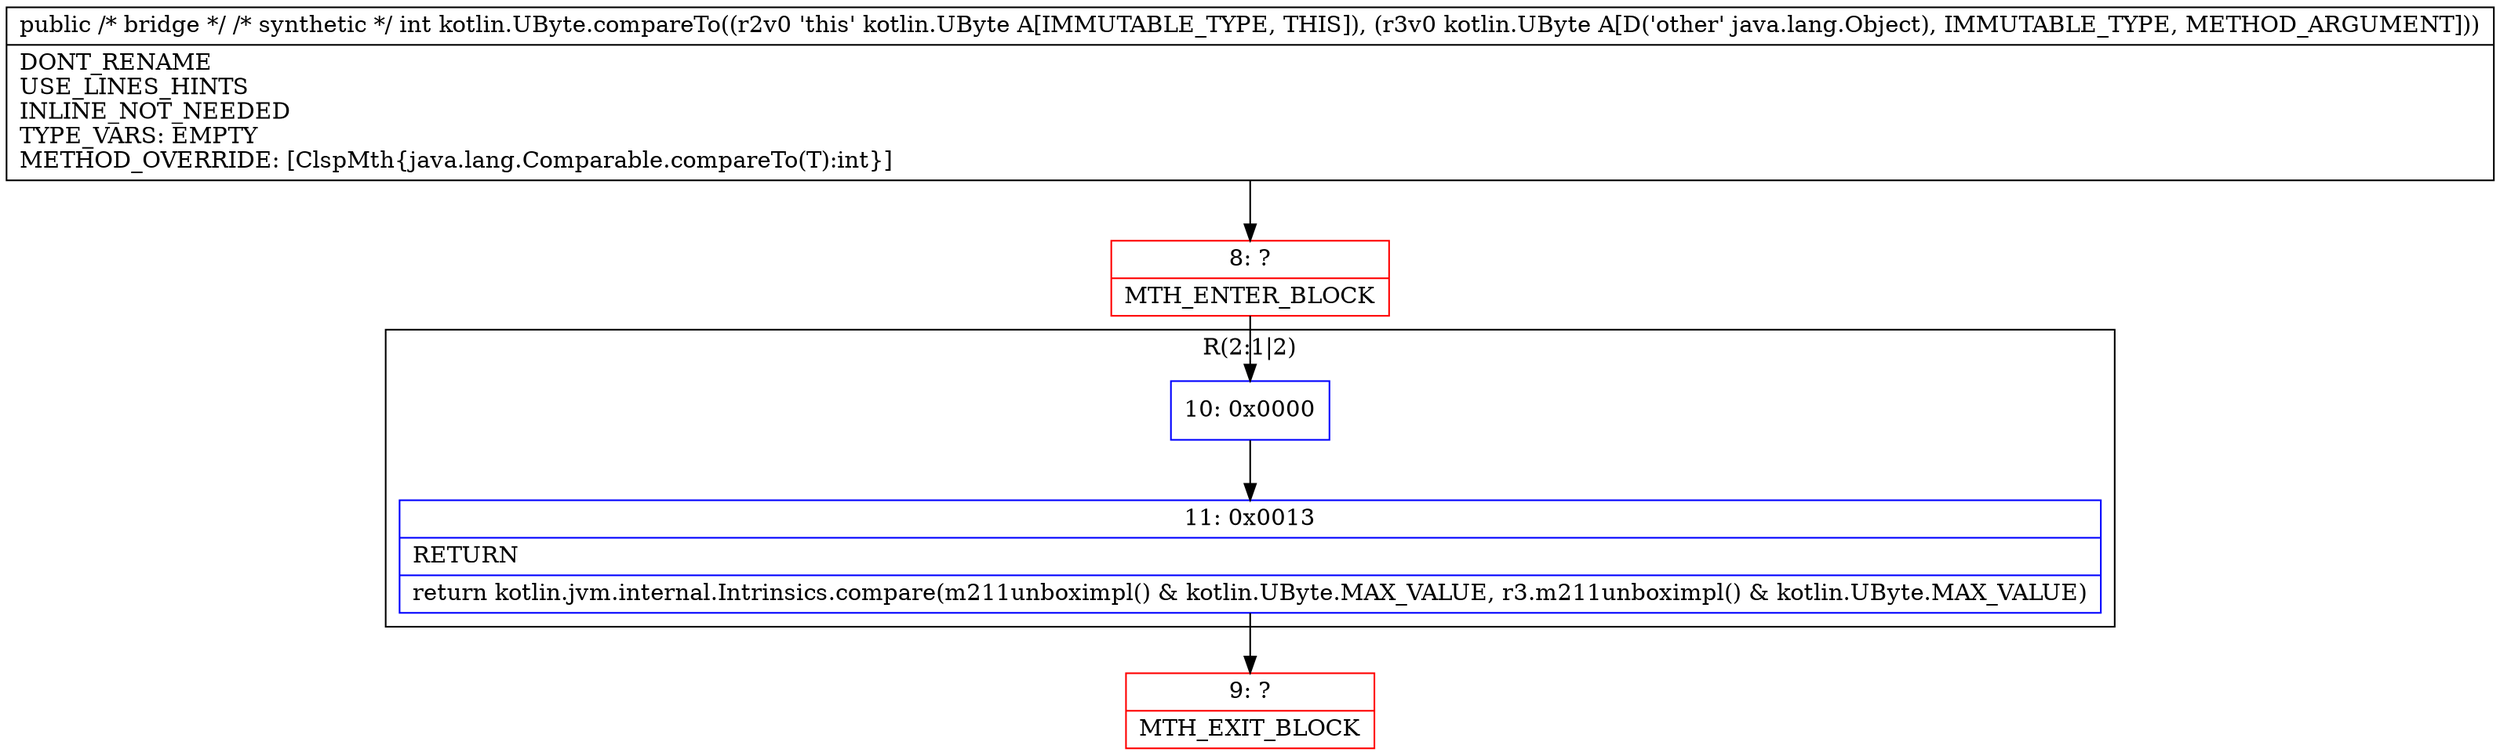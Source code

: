 digraph "CFG forkotlin.UByte.compareTo(Ljava\/lang\/Object;)I" {
subgraph cluster_Region_1194932235 {
label = "R(2:1|2)";
node [shape=record,color=blue];
Node_10 [shape=record,label="{10\:\ 0x0000}"];
Node_11 [shape=record,label="{11\:\ 0x0013|RETURN\l|return kotlin.jvm.internal.Intrinsics.compare(m211unboximpl() & kotlin.UByte.MAX_VALUE, r3.m211unboximpl() & kotlin.UByte.MAX_VALUE)\l}"];
}
Node_8 [shape=record,color=red,label="{8\:\ ?|MTH_ENTER_BLOCK\l}"];
Node_9 [shape=record,color=red,label="{9\:\ ?|MTH_EXIT_BLOCK\l}"];
MethodNode[shape=record,label="{public \/* bridge *\/ \/* synthetic *\/ int kotlin.UByte.compareTo((r2v0 'this' kotlin.UByte A[IMMUTABLE_TYPE, THIS]), (r3v0 kotlin.UByte A[D('other' java.lang.Object), IMMUTABLE_TYPE, METHOD_ARGUMENT]))  | DONT_RENAME\lUSE_LINES_HINTS\lINLINE_NOT_NEEDED\lTYPE_VARS: EMPTY\lMETHOD_OVERRIDE: [ClspMth\{java.lang.Comparable.compareTo(T):int\}]\l}"];
MethodNode -> Node_8;Node_10 -> Node_11;
Node_11 -> Node_9;
Node_8 -> Node_10;
}

